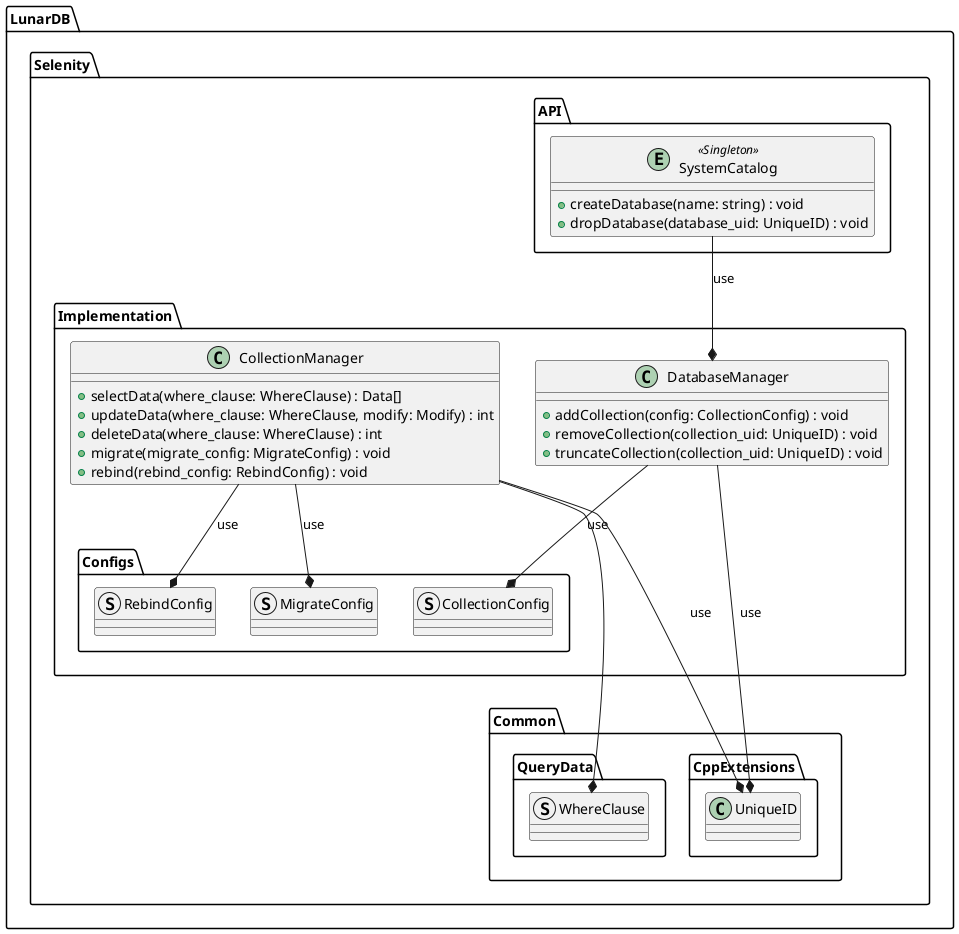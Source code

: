 @startuml Selenity

namespace LunarDB {
namespace Selenity {

namespace Common {

namespace CppExtensions {
class UniqueID {}
}

namespace QueryData {
struct WhereClause {}
}

}

namespace Implementation {

namespace Configs {

struct CollectionConfig {}
struct MigrateConfig {}
struct RebindConfig {}

}

class DatabaseManager {
    + addCollection(config: CollectionConfig) : void
    + removeCollection(collection_uid: UniqueID) : void
    + truncateCollection(collection_uid: UniqueID) : void
}

class CollectionManager {
    + selectData(where_clause: WhereClause) : Data[]
    + updateData(where_clause: WhereClause, modify: Modify) : int
    + deleteData(where_clause: WhereClause) : int
    + migrate(migrate_config: MigrateConfig) : void
    + rebind(rebind_config: RebindConfig) : void
}

}

namespace API {

entity SystemCatalog <<Singleton>> {
    + createDatabase(name: string) : void
    + dropDatabase(database_uid: UniqueID) : void
}

}

Implementation.DatabaseManager --* Implementation.Configs.CollectionConfig : use
Implementation.DatabaseManager ---* Common.CppExtensions.UniqueID : use

Implementation.CollectionManager --* Implementation.Configs.MigrateConfig : use
Implementation.CollectionManager --* Implementation.Configs.RebindConfig : use
Implementation.CollectionManager --* Common.QueryData.WhereClause
Implementation.CollectionManager -* Common.CppExtensions.UniqueID : use

API.SystemCatalog --* Implementation.DatabaseManager : use

}
}

@enduml